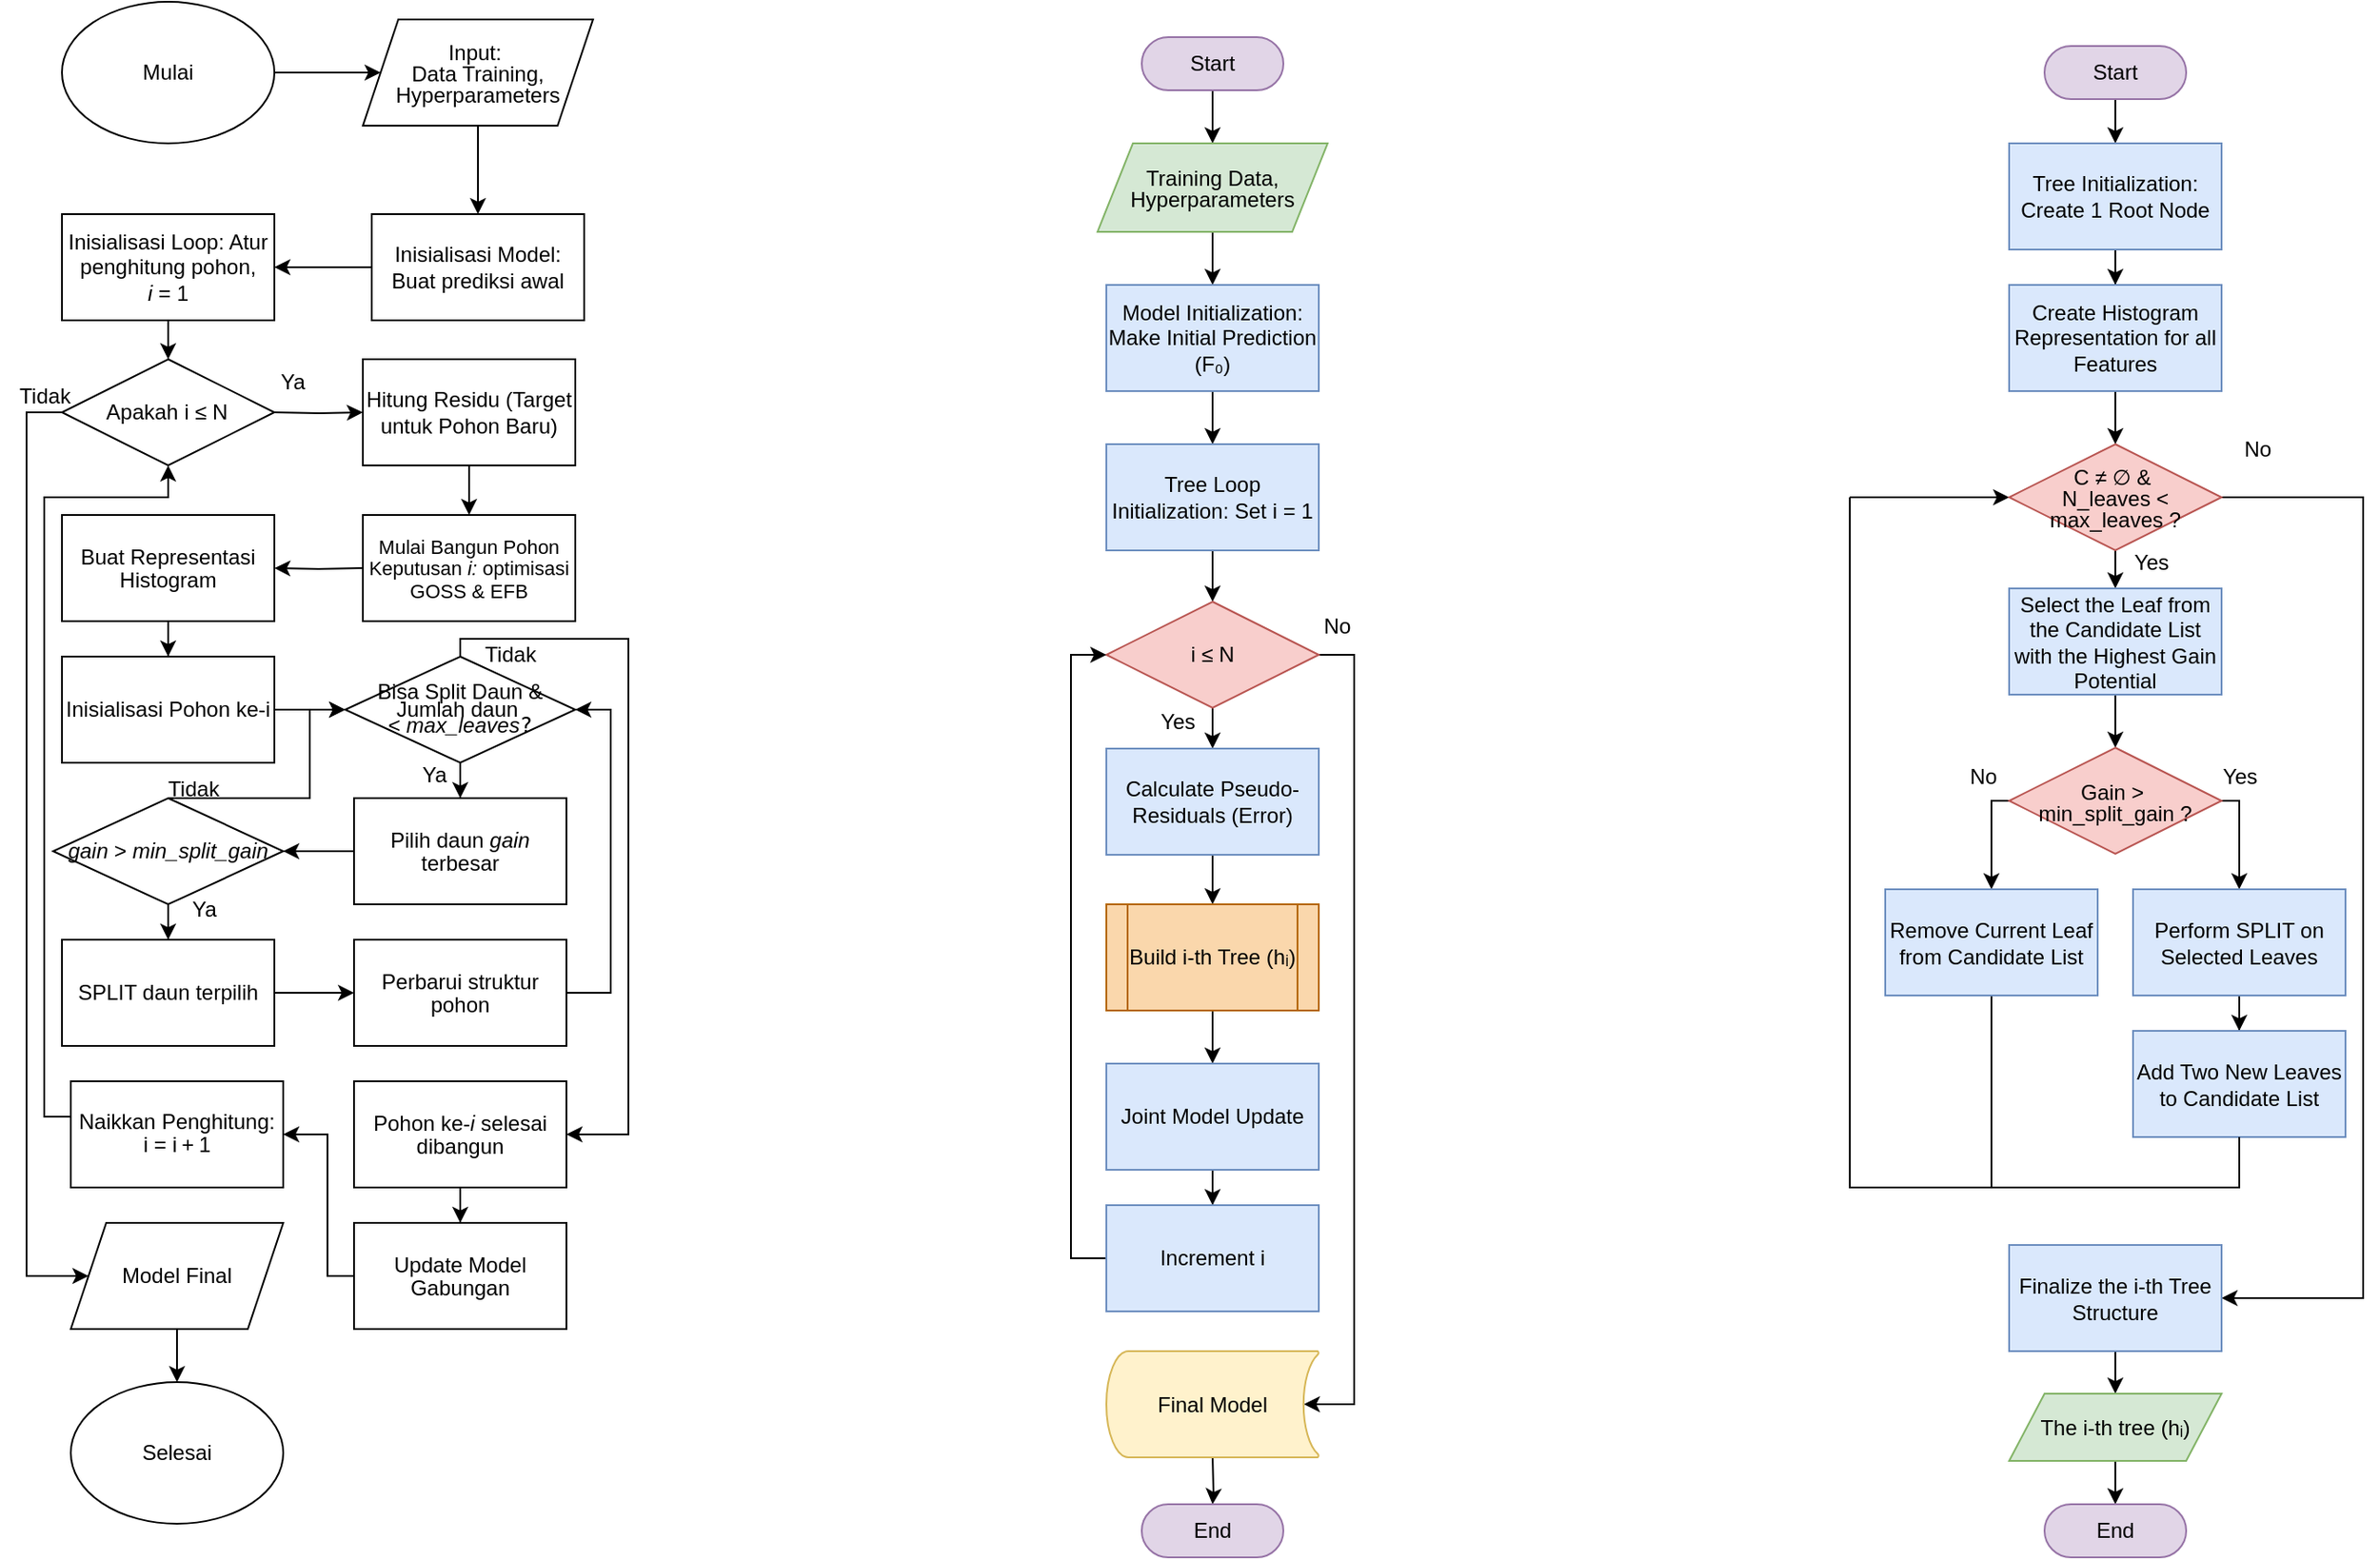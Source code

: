 <mxfile version="28.0.6">
  <diagram name="Page-1" id="VA4MJNgwqOIxdSmJhErK">
    <mxGraphModel dx="727" dy="441" grid="1" gridSize="10" guides="1" tooltips="1" connect="1" arrows="1" fold="1" page="1" pageScale="1" pageWidth="827" pageHeight="1169" math="0" shadow="0">
      <root>
        <mxCell id="0" />
        <mxCell id="1" parent="0" />
        <mxCell id="NbCu8QdAzqQWzqPstgnW-3" value="" style="edgeStyle=orthogonalEdgeStyle;rounded=0;orthogonalLoop=1;jettySize=auto;html=1;fontFamily=Helvetica;fontSize=12;fontColor=default;" parent="1" source="NbCu8QdAzqQWzqPstgnW-1" target="NbCu8QdAzqQWzqPstgnW-2" edge="1">
          <mxGeometry relative="1" as="geometry" />
        </mxCell>
        <mxCell id="NbCu8QdAzqQWzqPstgnW-1" value="Mulai" style="ellipse;whiteSpace=wrap;html=1;fillColor=none;" parent="1" vertex="1">
          <mxGeometry x="340" y="100" width="120" height="80" as="geometry" />
        </mxCell>
        <mxCell id="NbCu8QdAzqQWzqPstgnW-5" value="" style="edgeStyle=orthogonalEdgeStyle;rounded=0;orthogonalLoop=1;jettySize=auto;html=1;fontFamily=Helvetica;fontSize=12;fontColor=default;" parent="1" source="NbCu8QdAzqQWzqPstgnW-2" target="NbCu8QdAzqQWzqPstgnW-4" edge="1">
          <mxGeometry relative="1" as="geometry" />
        </mxCell>
        <mxCell id="NbCu8QdAzqQWzqPstgnW-2" value="&lt;div style=&quot;line-height: 100%;&quot;&gt;Input:&amp;nbsp;&lt;/div&gt;&lt;div style=&quot;line-height: 100%;&quot;&gt;Data Training, Hyperparameters&lt;/div&gt;" style="shape=parallelogram;perimeter=parallelogramPerimeter;whiteSpace=wrap;html=1;fixedSize=1;strokeColor=default;align=center;verticalAlign=middle;fontFamily=Helvetica;fontSize=12;fontColor=default;fillColor=none;" parent="1" vertex="1">
          <mxGeometry x="510.01" y="110" width="129.99" height="60" as="geometry" />
        </mxCell>
        <mxCell id="NbCu8QdAzqQWzqPstgnW-7" value="" style="edgeStyle=orthogonalEdgeStyle;rounded=0;orthogonalLoop=1;jettySize=auto;html=1;fontFamily=Helvetica;fontSize=12;fontColor=default;" parent="1" source="NbCu8QdAzqQWzqPstgnW-4" target="NbCu8QdAzqQWzqPstgnW-6" edge="1">
          <mxGeometry relative="1" as="geometry" />
        </mxCell>
        <mxCell id="NbCu8QdAzqQWzqPstgnW-4" value="Inisialisasi Model: Buat prediksi awal" style="rounded=0;whiteSpace=wrap;html=1;strokeColor=default;align=center;verticalAlign=middle;fontFamily=Helvetica;fontSize=12;fontColor=default;fillColor=none;" parent="1" vertex="1">
          <mxGeometry x="515" y="220" width="120" height="60" as="geometry" />
        </mxCell>
        <mxCell id="gYYAoUsyfD0-Huga9Zhp-12" value="" style="edgeStyle=orthogonalEdgeStyle;rounded=0;orthogonalLoop=1;jettySize=auto;html=1;" parent="1" source="NbCu8QdAzqQWzqPstgnW-6" target="gYYAoUsyfD0-Huga9Zhp-3" edge="1">
          <mxGeometry relative="1" as="geometry" />
        </mxCell>
        <mxCell id="NbCu8QdAzqQWzqPstgnW-6" value="Inisialisasi Loop: Atur penghitung pohon, &lt;span class=&quot;katex&quot;&gt;&lt;span aria-hidden=&quot;true&quot; class=&quot;katex-html&quot;&gt;&lt;span class=&quot;base&quot;&gt;&lt;span style=&quot;height: 0.659em;&quot; class=&quot;strut&quot;&gt;&lt;/span&gt;&lt;span class=&quot;mord mathnormal&quot;&gt;&lt;i&gt;i&lt;/i&gt;&lt;/span&gt;&lt;span style=&quot;margin-right: 0.278em;&quot; class=&quot;mspace&quot;&gt;&lt;/span&gt;&lt;span class=&quot;mrel&quot;&gt;=&lt;/span&gt;&lt;span style=&quot;margin-right: 0.278em;&quot; class=&quot;mspace&quot;&gt;&lt;/span&gt;&lt;/span&gt;&lt;span class=&quot;base&quot;&gt;&lt;span style=&quot;height: 0.644em;&quot; class=&quot;strut&quot;&gt;&lt;/span&gt;&lt;span class=&quot;mord&quot;&gt;1&lt;/span&gt;&lt;/span&gt;&lt;/span&gt;&lt;/span&gt;" style="rounded=0;whiteSpace=wrap;html=1;strokeColor=default;align=center;verticalAlign=middle;fontFamily=Helvetica;fontSize=12;fontColor=default;fillColor=none;" parent="1" vertex="1">
          <mxGeometry x="340" y="220" width="120" height="60" as="geometry" />
        </mxCell>
        <mxCell id="NbCu8QdAzqQWzqPstgnW-11" value="" style="edgeStyle=orthogonalEdgeStyle;rounded=0;orthogonalLoop=1;jettySize=auto;html=1;fontFamily=Helvetica;fontSize=12;fontColor=default;" parent="1" target="NbCu8QdAzqQWzqPstgnW-10" edge="1">
          <mxGeometry relative="1" as="geometry">
            <mxPoint x="460" y="332" as="sourcePoint" />
          </mxGeometry>
        </mxCell>
        <mxCell id="gYYAoUsyfD0-Huga9Zhp-15" value="" style="edgeStyle=orthogonalEdgeStyle;rounded=0;orthogonalLoop=1;jettySize=auto;html=1;" parent="1" source="NbCu8QdAzqQWzqPstgnW-10" target="gYYAoUsyfD0-Huga9Zhp-11" edge="1">
          <mxGeometry relative="1" as="geometry" />
        </mxCell>
        <mxCell id="NbCu8QdAzqQWzqPstgnW-10" value="Hitung Residu (Target untuk Pohon Baru)" style="rounded=0;whiteSpace=wrap;html=1;strokeColor=default;align=center;verticalAlign=middle;fontFamily=Helvetica;fontSize=12;fontColor=default;fillColor=none;" parent="1" vertex="1">
          <mxGeometry x="510" y="302" width="120" height="60" as="geometry" />
        </mxCell>
        <mxCell id="gYYAoUsyfD0-Huga9Zhp-17" value="" style="edgeStyle=orthogonalEdgeStyle;rounded=0;orthogonalLoop=1;jettySize=auto;html=1;" parent="1" source="NbCu8QdAzqQWzqPstgnW-14" target="gYYAoUsyfD0-Huga9Zhp-16" edge="1">
          <mxGeometry relative="1" as="geometry" />
        </mxCell>
        <mxCell id="NbCu8QdAzqQWzqPstgnW-14" value="&lt;div style=&quot;line-height: 105%;&quot;&gt;Buat Representasi Histogram&lt;/div&gt;" style="rounded=0;whiteSpace=wrap;html=1;strokeColor=default;align=center;verticalAlign=middle;fontFamily=Helvetica;fontSize=12;fontColor=default;fillColor=none;" parent="1" vertex="1">
          <mxGeometry x="340" y="390" width="119.99" height="60" as="geometry" />
        </mxCell>
        <mxCell id="gYYAoUsyfD0-Huga9Zhp-41" style="edgeStyle=orthogonalEdgeStyle;rounded=0;orthogonalLoop=1;jettySize=auto;html=1;entryX=0;entryY=0.5;entryDx=0;entryDy=0;" parent="1" source="gYYAoUsyfD0-Huga9Zhp-3" target="gYYAoUsyfD0-Huga9Zhp-38" edge="1">
          <mxGeometry relative="1" as="geometry">
            <Array as="points">
              <mxPoint x="320" y="332" />
              <mxPoint x="320" y="820" />
            </Array>
          </mxGeometry>
        </mxCell>
        <mxCell id="gYYAoUsyfD0-Huga9Zhp-3" value="Apakah &lt;span class=&quot;katex&quot;&gt;&lt;span aria-hidden=&quot;true&quot; class=&quot;katex-html&quot;&gt;&lt;span class=&quot;base&quot;&gt;&lt;span style=&quot;height: 0.795em; vertical-align: -0.136em;&quot; class=&quot;strut&quot;&gt;&lt;/span&gt;&lt;span class=&quot;mord mathnormal&quot;&gt;i&lt;/span&gt;&lt;span style=&quot;margin-right: 0.278em;&quot; class=&quot;mspace&quot;&gt;&lt;/span&gt;&lt;span class=&quot;mrel&quot;&gt;≤&lt;/span&gt;&lt;span style=&quot;margin-right: 0.278em;&quot; class=&quot;mspace&quot;&gt;&lt;/span&gt;&lt;/span&gt;&lt;span class=&quot;base&quot;&gt;&lt;span style=&quot;height: 0.683em;&quot; class=&quot;strut&quot;&gt;&lt;/span&gt;&lt;span style=&quot;margin-right: 0.109em;&quot; class=&quot;mord mathnormal&quot;&gt;N&lt;/span&gt;&lt;/span&gt;&lt;/span&gt;&lt;/span&gt;" style="rhombus;whiteSpace=wrap;html=1;fillColor=none;" parent="1" vertex="1">
          <mxGeometry x="340" y="302" width="120" height="60" as="geometry" />
        </mxCell>
        <mxCell id="gYYAoUsyfD0-Huga9Zhp-5" value="Ya" style="text;html=1;align=center;verticalAlign=middle;resizable=0;points=[];autosize=1;strokeColor=none;fillColor=none;" parent="1" vertex="1">
          <mxGeometry x="450" y="300" width="40" height="30" as="geometry" />
        </mxCell>
        <mxCell id="gYYAoUsyfD0-Huga9Zhp-10" value="" style="edgeStyle=orthogonalEdgeStyle;rounded=0;orthogonalLoop=1;jettySize=auto;html=1;" parent="1" target="NbCu8QdAzqQWzqPstgnW-14" edge="1">
          <mxGeometry relative="1" as="geometry">
            <mxPoint x="510" y="420" as="sourcePoint" />
          </mxGeometry>
        </mxCell>
        <mxCell id="gYYAoUsyfD0-Huga9Zhp-11" value="&lt;div style=&quot;line-height: 105%;&quot;&gt;&lt;font style=&quot;font-size: 11px;&quot;&gt;Mulai Bangun Pohon Keputusan&amp;nbsp;&lt;i&gt;i:&amp;nbsp;&lt;/i&gt;&lt;span style=&quot;background-color: transparent; color: light-dark(rgb(0, 0, 0), rgb(255, 255, 255));&quot;&gt;optimisasi GOSS &amp;amp; EFB&lt;/span&gt;&lt;/font&gt;&lt;/div&gt;" style="rounded=0;whiteSpace=wrap;html=1;strokeColor=default;align=center;verticalAlign=middle;fontFamily=Helvetica;fontSize=12;fontColor=default;fillColor=none;" parent="1" vertex="1">
          <mxGeometry x="510" y="390" width="119.99" height="60" as="geometry" />
        </mxCell>
        <mxCell id="gYYAoUsyfD0-Huga9Zhp-20" value="" style="edgeStyle=orthogonalEdgeStyle;rounded=0;orthogonalLoop=1;jettySize=auto;html=1;" parent="1" source="gYYAoUsyfD0-Huga9Zhp-16" target="gYYAoUsyfD0-Huga9Zhp-18" edge="1">
          <mxGeometry relative="1" as="geometry" />
        </mxCell>
        <mxCell id="gYYAoUsyfD0-Huga9Zhp-16" value="&lt;div style=&quot;line-height: 105%;&quot;&gt;Inisialisasi Pohon ke-i&lt;/div&gt;" style="rounded=0;whiteSpace=wrap;html=1;strokeColor=default;align=center;verticalAlign=middle;fontFamily=Helvetica;fontSize=12;fontColor=default;fillColor=none;" parent="1" vertex="1">
          <mxGeometry x="340.01" y="470" width="119.99" height="60" as="geometry" />
        </mxCell>
        <mxCell id="gYYAoUsyfD0-Huga9Zhp-22" value="" style="edgeStyle=orthogonalEdgeStyle;rounded=0;orthogonalLoop=1;jettySize=auto;html=1;" parent="1" source="gYYAoUsyfD0-Huga9Zhp-18" target="gYYAoUsyfD0-Huga9Zhp-21" edge="1">
          <mxGeometry relative="1" as="geometry" />
        </mxCell>
        <mxCell id="gYYAoUsyfD0-Huga9Zhp-43" style="edgeStyle=orthogonalEdgeStyle;rounded=0;orthogonalLoop=1;jettySize=auto;html=1;exitX=0.5;exitY=0;exitDx=0;exitDy=0;entryX=1;entryY=0.5;entryDx=0;entryDy=0;" parent="1" source="gYYAoUsyfD0-Huga9Zhp-18" target="gYYAoUsyfD0-Huga9Zhp-31" edge="1">
          <mxGeometry relative="1" as="geometry">
            <Array as="points">
              <mxPoint x="565" y="460" />
              <mxPoint x="660" y="460" />
              <mxPoint x="660" y="740" />
            </Array>
          </mxGeometry>
        </mxCell>
        <mxCell id="gYYAoUsyfD0-Huga9Zhp-18" value="&lt;div style=&quot;line-height: 80%;&quot;&gt;&lt;div&gt;&lt;font style=&quot;line-height: 80%;&quot;&gt;Bisa Split Daun &amp;amp;&lt;/font&gt;&lt;/div&gt;&lt;div&gt;&lt;font style=&quot;line-height: 80%;&quot;&gt;Jumlah daun&amp;nbsp;&lt;/font&gt;&lt;/div&gt;&lt;div&gt;&lt;font style=&quot;line-height: 80%;&quot;&gt;&lt;span style=&quot;background-color: transparent; color: light-dark(rgb(0, 0, 0), rgb(255, 255, 255));&quot;&gt;&amp;lt; &lt;/span&gt;&lt;code style=&quot;background-color: transparent; color: light-dark(rgb(0, 0, 0), rgb(255, 255, 255));&quot;&gt;&lt;font style=&quot;&quot; face=&quot;Helvetica&quot;&gt;&lt;i&gt;max_leaves&lt;/i&gt;&lt;/font&gt;?&lt;/code&gt;&lt;/font&gt;&lt;/div&gt;&lt;/div&gt;" style="rhombus;whiteSpace=wrap;html=1;strokeColor=default;align=center;verticalAlign=middle;fontFamily=Helvetica;fontSize=12;fontColor=default;fillColor=none;" parent="1" vertex="1">
          <mxGeometry x="500" y="470" width="129.99" height="60" as="geometry" />
        </mxCell>
        <mxCell id="gYYAoUsyfD0-Huga9Zhp-24" value="" style="edgeStyle=orthogonalEdgeStyle;rounded=0;orthogonalLoop=1;jettySize=auto;html=1;" parent="1" source="gYYAoUsyfD0-Huga9Zhp-21" target="gYYAoUsyfD0-Huga9Zhp-23" edge="1">
          <mxGeometry relative="1" as="geometry" />
        </mxCell>
        <mxCell id="gYYAoUsyfD0-Huga9Zhp-21" value="&lt;div style=&quot;line-height: 105%;&quot;&gt;Pilih daun &lt;i&gt;gain &lt;/i&gt;terbesar&lt;/div&gt;" style="rounded=0;whiteSpace=wrap;html=1;strokeColor=default;align=center;verticalAlign=middle;fontFamily=Helvetica;fontSize=12;fontColor=default;fillColor=none;" parent="1" vertex="1">
          <mxGeometry x="505" y="550" width="119.99" height="60" as="geometry" />
        </mxCell>
        <mxCell id="gYYAoUsyfD0-Huga9Zhp-27" value="" style="edgeStyle=orthogonalEdgeStyle;rounded=0;orthogonalLoop=1;jettySize=auto;html=1;" parent="1" source="gYYAoUsyfD0-Huga9Zhp-23" target="gYYAoUsyfD0-Huga9Zhp-26" edge="1">
          <mxGeometry relative="1" as="geometry" />
        </mxCell>
        <mxCell id="gYYAoUsyfD0-Huga9Zhp-47" style="edgeStyle=orthogonalEdgeStyle;rounded=0;orthogonalLoop=1;jettySize=auto;html=1;entryX=0;entryY=0.5;entryDx=0;entryDy=0;" parent="1" source="gYYAoUsyfD0-Huga9Zhp-23" target="gYYAoUsyfD0-Huga9Zhp-18" edge="1">
          <mxGeometry relative="1" as="geometry">
            <Array as="points">
              <mxPoint x="480" y="550" />
              <mxPoint x="480" y="500" />
            </Array>
          </mxGeometry>
        </mxCell>
        <mxCell id="gYYAoUsyfD0-Huga9Zhp-23" value="&lt;div style=&quot;line-height: 80%;&quot;&gt;&lt;div&gt;&lt;font&gt;&lt;i style=&quot;&quot;&gt;gain &lt;/i&gt;&amp;gt; &lt;i style=&quot;&quot;&gt;min_split_gain&lt;/i&gt;&lt;/font&gt;&lt;/div&gt;&lt;/div&gt;" style="rhombus;whiteSpace=wrap;html=1;strokeColor=default;align=center;verticalAlign=middle;fontFamily=Helvetica;fontSize=12;fontColor=default;fillColor=none;" parent="1" vertex="1">
          <mxGeometry x="335" y="550" width="129.99" height="60" as="geometry" />
        </mxCell>
        <mxCell id="gYYAoUsyfD0-Huga9Zhp-25" value="Ya" style="text;html=1;align=center;verticalAlign=middle;resizable=0;points=[];autosize=1;strokeColor=none;fillColor=none;" parent="1" vertex="1">
          <mxGeometry x="530" y="522" width="40" height="30" as="geometry" />
        </mxCell>
        <mxCell id="gYYAoUsyfD0-Huga9Zhp-29" value="" style="edgeStyle=orthogonalEdgeStyle;rounded=0;orthogonalLoop=1;jettySize=auto;html=1;" parent="1" source="gYYAoUsyfD0-Huga9Zhp-26" target="gYYAoUsyfD0-Huga9Zhp-28" edge="1">
          <mxGeometry relative="1" as="geometry" />
        </mxCell>
        <mxCell id="gYYAoUsyfD0-Huga9Zhp-26" value="&lt;div style=&quot;line-height: 105%;&quot;&gt;SPLIT daun terpilih&lt;/div&gt;" style="rounded=0;whiteSpace=wrap;html=1;strokeColor=default;align=center;verticalAlign=middle;fontFamily=Helvetica;fontSize=12;fontColor=default;fillColor=none;" parent="1" vertex="1">
          <mxGeometry x="340" y="630" width="119.99" height="60" as="geometry" />
        </mxCell>
        <mxCell id="gYYAoUsyfD0-Huga9Zhp-30" style="edgeStyle=orthogonalEdgeStyle;rounded=0;orthogonalLoop=1;jettySize=auto;html=1;entryX=1;entryY=0.5;entryDx=0;entryDy=0;" parent="1" source="gYYAoUsyfD0-Huga9Zhp-28" target="gYYAoUsyfD0-Huga9Zhp-18" edge="1">
          <mxGeometry relative="1" as="geometry">
            <Array as="points">
              <mxPoint x="650" y="660" />
              <mxPoint x="650" y="500" />
            </Array>
          </mxGeometry>
        </mxCell>
        <mxCell id="gYYAoUsyfD0-Huga9Zhp-28" value="&lt;div style=&quot;line-height: 105%;&quot;&gt;Perbarui struktur pohon&lt;/div&gt;" style="rounded=0;whiteSpace=wrap;html=1;strokeColor=default;align=center;verticalAlign=middle;fontFamily=Helvetica;fontSize=12;fontColor=default;fillColor=none;" parent="1" vertex="1">
          <mxGeometry x="505" y="630" width="119.99" height="60" as="geometry" />
        </mxCell>
        <mxCell id="gYYAoUsyfD0-Huga9Zhp-45" value="" style="edgeStyle=orthogonalEdgeStyle;rounded=0;orthogonalLoop=1;jettySize=auto;html=1;" parent="1" source="gYYAoUsyfD0-Huga9Zhp-31" target="gYYAoUsyfD0-Huga9Zhp-33" edge="1">
          <mxGeometry relative="1" as="geometry" />
        </mxCell>
        <mxCell id="gYYAoUsyfD0-Huga9Zhp-31" value="&lt;div style=&quot;line-height: 105%;&quot;&gt;Pohon ke-&lt;i&gt;i&lt;/i&gt;&amp;nbsp;selesai dibangun&lt;/div&gt;" style="rounded=0;whiteSpace=wrap;html=1;strokeColor=default;align=center;verticalAlign=middle;fontFamily=Helvetica;fontSize=12;fontColor=default;fillColor=none;" parent="1" vertex="1">
          <mxGeometry x="504.99" y="710" width="119.99" height="60" as="geometry" />
        </mxCell>
        <mxCell id="gYYAoUsyfD0-Huga9Zhp-36" value="" style="edgeStyle=orthogonalEdgeStyle;rounded=0;orthogonalLoop=1;jettySize=auto;html=1;" parent="1" source="gYYAoUsyfD0-Huga9Zhp-33" target="gYYAoUsyfD0-Huga9Zhp-35" edge="1">
          <mxGeometry relative="1" as="geometry">
            <Array as="points">
              <mxPoint x="490" y="820" />
              <mxPoint x="490" y="740" />
            </Array>
          </mxGeometry>
        </mxCell>
        <mxCell id="gYYAoUsyfD0-Huga9Zhp-33" value="&lt;div style=&quot;line-height: 105%;&quot;&gt;Update Model Gabungan&lt;/div&gt;" style="rounded=0;whiteSpace=wrap;html=1;strokeColor=default;align=center;verticalAlign=middle;fontFamily=Helvetica;fontSize=12;fontColor=default;fillColor=none;" parent="1" vertex="1">
          <mxGeometry x="505" y="790" width="119.99" height="60" as="geometry" />
        </mxCell>
        <mxCell id="gYYAoUsyfD0-Huga9Zhp-37" style="edgeStyle=orthogonalEdgeStyle;rounded=0;orthogonalLoop=1;jettySize=auto;html=1;entryX=0.5;entryY=1;entryDx=0;entryDy=0;" parent="1" source="gYYAoUsyfD0-Huga9Zhp-35" target="gYYAoUsyfD0-Huga9Zhp-3" edge="1">
          <mxGeometry relative="1" as="geometry">
            <Array as="points">
              <mxPoint x="330" y="730" />
              <mxPoint x="330" y="380" />
              <mxPoint x="400" y="380" />
            </Array>
          </mxGeometry>
        </mxCell>
        <mxCell id="gYYAoUsyfD0-Huga9Zhp-35" value="&lt;div style=&quot;line-height: 105%;&quot;&gt;Naikkan Penghitung: &lt;span class=&quot;katex&quot;&gt;&lt;span aria-hidden=&quot;true&quot; class=&quot;katex-html&quot;&gt;&lt;span class=&quot;base&quot;&gt;&lt;span style=&quot;height: 0.659em;&quot; class=&quot;strut&quot;&gt;&lt;/span&gt;&lt;span class=&quot;mord mathnormal&quot;&gt;i&lt;/span&gt;&lt;span style=&quot;margin-right: 0.278em;&quot; class=&quot;mspace&quot;&gt;&lt;/span&gt;&lt;span class=&quot;mrel&quot;&gt;=&lt;/span&gt;&lt;span style=&quot;margin-right: 0.278em;&quot; class=&quot;mspace&quot;&gt;&lt;/span&gt;&lt;/span&gt;&lt;span class=&quot;base&quot;&gt;&lt;span style=&quot;height: 0.743em; vertical-align: -0.083em;&quot; class=&quot;strut&quot;&gt;&lt;/span&gt;&lt;span class=&quot;mord mathnormal&quot;&gt;i&lt;/span&gt;&lt;span style=&quot;margin-right: 0.222em;&quot; class=&quot;mspace&quot;&gt;&lt;/span&gt;&lt;span class=&quot;mbin&quot;&gt;+&lt;/span&gt;&lt;span style=&quot;margin-right: 0.222em;&quot; class=&quot;mspace&quot;&gt;&lt;/span&gt;&lt;/span&gt;&lt;span class=&quot;base&quot;&gt;&lt;span style=&quot;height: 0.644em;&quot; class=&quot;strut&quot;&gt;&lt;/span&gt;&lt;span class=&quot;mord&quot;&gt;1&lt;/span&gt;&lt;/span&gt;&lt;/span&gt;&lt;/span&gt;&lt;/div&gt;" style="rounded=0;whiteSpace=wrap;html=1;strokeColor=default;align=center;verticalAlign=middle;fontFamily=Helvetica;fontSize=12;fontColor=default;fillColor=none;" parent="1" vertex="1">
          <mxGeometry x="345" y="710" width="119.99" height="60" as="geometry" />
        </mxCell>
        <mxCell id="gYYAoUsyfD0-Huga9Zhp-40" value="" style="edgeStyle=orthogonalEdgeStyle;rounded=0;orthogonalLoop=1;jettySize=auto;html=1;" parent="1" source="gYYAoUsyfD0-Huga9Zhp-38" target="gYYAoUsyfD0-Huga9Zhp-39" edge="1">
          <mxGeometry relative="1" as="geometry" />
        </mxCell>
        <mxCell id="gYYAoUsyfD0-Huga9Zhp-38" value="Model Final" style="shape=parallelogram;perimeter=parallelogramPerimeter;whiteSpace=wrap;html=1;fixedSize=1;strokeColor=default;align=center;verticalAlign=middle;fontFamily=Helvetica;fontSize=12;fontColor=default;fillColor=none;" parent="1" vertex="1">
          <mxGeometry x="345" y="790" width="120" height="60" as="geometry" />
        </mxCell>
        <mxCell id="gYYAoUsyfD0-Huga9Zhp-39" value="Selesai" style="ellipse;whiteSpace=wrap;html=1;strokeColor=default;align=center;verticalAlign=middle;fontFamily=Helvetica;fontSize=12;fontColor=default;fillColor=none;" parent="1" vertex="1">
          <mxGeometry x="345" y="880" width="120" height="80" as="geometry" />
        </mxCell>
        <mxCell id="gYYAoUsyfD0-Huga9Zhp-42" value="Tidak" style="text;html=1;align=center;verticalAlign=middle;resizable=0;points=[];autosize=1;strokeColor=none;fillColor=none;" parent="1" vertex="1">
          <mxGeometry x="305" y="308" width="50" height="30" as="geometry" />
        </mxCell>
        <mxCell id="gYYAoUsyfD0-Huga9Zhp-44" value="Tidak" style="text;html=1;align=center;verticalAlign=middle;resizable=0;points=[];autosize=1;strokeColor=none;fillColor=none;" parent="1" vertex="1">
          <mxGeometry x="568" y="454" width="50" height="30" as="geometry" />
        </mxCell>
        <mxCell id="gYYAoUsyfD0-Huga9Zhp-46" value="Ya" style="text;html=1;align=center;verticalAlign=middle;resizable=0;points=[];autosize=1;strokeColor=none;fillColor=none;" parent="1" vertex="1">
          <mxGeometry x="400" y="598" width="40" height="30" as="geometry" />
        </mxCell>
        <mxCell id="gYYAoUsyfD0-Huga9Zhp-48" value="Tidak" style="text;html=1;align=center;verticalAlign=middle;resizable=0;points=[];autosize=1;strokeColor=none;fillColor=none;" parent="1" vertex="1">
          <mxGeometry x="389" y="530" width="50" height="30" as="geometry" />
        </mxCell>
        <mxCell id="oSfVM4QsdFWnILElSGcO-3" value="" style="edgeStyle=orthogonalEdgeStyle;rounded=0;orthogonalLoop=1;jettySize=auto;html=1;" parent="1" source="oSfVM4QsdFWnILElSGcO-1" target="oSfVM4QsdFWnILElSGcO-2" edge="1">
          <mxGeometry relative="1" as="geometry" />
        </mxCell>
        <mxCell id="oSfVM4QsdFWnILElSGcO-1" value="Start" style="html=1;dashed=0;whiteSpace=wrap;shape=mxgraph.dfd.start;fillColor=#e1d5e7;strokeColor=#9673a6;" parent="1" vertex="1">
          <mxGeometry x="950" y="120" width="80" height="30" as="geometry" />
        </mxCell>
        <mxCell id="oSfVM4QsdFWnILElSGcO-5" value="" style="edgeStyle=orthogonalEdgeStyle;rounded=0;orthogonalLoop=1;jettySize=auto;html=1;" parent="1" source="oSfVM4QsdFWnILElSGcO-2" target="oSfVM4QsdFWnILElSGcO-4" edge="1">
          <mxGeometry relative="1" as="geometry" />
        </mxCell>
        <mxCell id="oSfVM4QsdFWnILElSGcO-2" value="&lt;div style=&quot;line-height: 100%;&quot;&gt;Training Data, Hyperparameters&lt;/div&gt;" style="shape=parallelogram;perimeter=parallelogramPerimeter;whiteSpace=wrap;html=1;fixedSize=1;strokeColor=#82b366;align=center;verticalAlign=middle;fontFamily=Helvetica;fontSize=12;fillColor=#d5e8d4;" parent="1" vertex="1">
          <mxGeometry x="925" y="180" width="129.99" height="50" as="geometry" />
        </mxCell>
        <mxCell id="oSfVM4QsdFWnILElSGcO-7" value="" style="edgeStyle=orthogonalEdgeStyle;rounded=0;orthogonalLoop=1;jettySize=auto;html=1;" parent="1" source="oSfVM4QsdFWnILElSGcO-4" target="oSfVM4QsdFWnILElSGcO-6" edge="1">
          <mxGeometry relative="1" as="geometry" />
        </mxCell>
        <mxCell id="oSfVM4QsdFWnILElSGcO-4" value="Model Initialization: Make Initial Prediction (F₀)" style="rounded=0;whiteSpace=wrap;html=1;strokeColor=#6c8ebf;align=center;verticalAlign=middle;fontFamily=Helvetica;fontSize=12;fillColor=#dae8fc;" parent="1" vertex="1">
          <mxGeometry x="929.99" y="260" width="120" height="60" as="geometry" />
        </mxCell>
        <mxCell id="oSfVM4QsdFWnILElSGcO-9" value="" style="edgeStyle=orthogonalEdgeStyle;rounded=0;orthogonalLoop=1;jettySize=auto;html=1;" parent="1" source="oSfVM4QsdFWnILElSGcO-6" target="oSfVM4QsdFWnILElSGcO-8" edge="1">
          <mxGeometry relative="1" as="geometry" />
        </mxCell>
        <mxCell id="oSfVM4QsdFWnILElSGcO-6" value="Tree Loop Initialization: Set i = 1" style="rounded=0;whiteSpace=wrap;html=1;strokeColor=#6c8ebf;align=center;verticalAlign=middle;fontFamily=Helvetica;fontSize=12;fillColor=#dae8fc;" parent="1" vertex="1">
          <mxGeometry x="929.99" y="350" width="120" height="60" as="geometry" />
        </mxCell>
        <mxCell id="PCDbeRIM0Z82yrgiXuzy-1" style="edgeStyle=orthogonalEdgeStyle;rounded=0;orthogonalLoop=1;jettySize=auto;html=1;" parent="1" source="oSfVM4QsdFWnILElSGcO-8" target="oSfVM4QsdFWnILElSGcO-10" edge="1">
          <mxGeometry relative="1" as="geometry" />
        </mxCell>
        <mxCell id="PCDbeRIM0Z82yrgiXuzy-2" style="edgeStyle=orthogonalEdgeStyle;rounded=0;orthogonalLoop=1;jettySize=auto;html=1;entryX=0.93;entryY=0.5;entryDx=0;entryDy=0;entryPerimeter=0;" parent="1" source="oSfVM4QsdFWnILElSGcO-8" target="GTIVV7vS__eAL-RLlWR7-1" edge="1">
          <mxGeometry relative="1" as="geometry">
            <Array as="points">
              <mxPoint x="1070" y="469" />
              <mxPoint x="1070" y="893" />
            </Array>
            <mxPoint x="1120" y="893" as="targetPoint" />
          </mxGeometry>
        </mxCell>
        <mxCell id="oSfVM4QsdFWnILElSGcO-8" value="i ≤ N" style="rhombus;whiteSpace=wrap;html=1;fillColor=#f8cecc;strokeColor=#b85450;" parent="1" vertex="1">
          <mxGeometry x="930" y="439" width="120" height="60" as="geometry" />
        </mxCell>
        <mxCell id="oSfVM4QsdFWnILElSGcO-13" value="" style="edgeStyle=orthogonalEdgeStyle;rounded=0;orthogonalLoop=1;jettySize=auto;html=1;" parent="1" source="oSfVM4QsdFWnILElSGcO-10" target="oSfVM4QsdFWnILElSGcO-12" edge="1">
          <mxGeometry relative="1" as="geometry" />
        </mxCell>
        <mxCell id="oSfVM4QsdFWnILElSGcO-10" value="Calculate Pseudo-Residuals (Error)" style="rounded=0;whiteSpace=wrap;html=1;strokeColor=#6c8ebf;align=center;verticalAlign=middle;fontFamily=Helvetica;fontSize=12;fillColor=#dae8fc;" parent="1" vertex="1">
          <mxGeometry x="929.99" y="522" width="120" height="60" as="geometry" />
        </mxCell>
        <mxCell id="oSfVM4QsdFWnILElSGcO-16" value="" style="edgeStyle=orthogonalEdgeStyle;rounded=0;orthogonalLoop=1;jettySize=auto;html=1;" parent="1" source="oSfVM4QsdFWnILElSGcO-12" target="oSfVM4QsdFWnILElSGcO-15" edge="1">
          <mxGeometry relative="1" as="geometry" />
        </mxCell>
        <mxCell id="oSfVM4QsdFWnILElSGcO-12" value="Build i-th Tree (hᵢ)" style="shape=process;whiteSpace=wrap;html=1;backgroundOutline=1;fillColor=#fad7ac;strokeColor=#b46504;" parent="1" vertex="1">
          <mxGeometry x="929.99" y="610" width="120" height="60" as="geometry" />
        </mxCell>
        <mxCell id="oSfVM4QsdFWnILElSGcO-23" value="" style="edgeStyle=orthogonalEdgeStyle;rounded=0;orthogonalLoop=1;jettySize=auto;html=1;" parent="1" source="oSfVM4QsdFWnILElSGcO-15" target="oSfVM4QsdFWnILElSGcO-17" edge="1">
          <mxGeometry relative="1" as="geometry" />
        </mxCell>
        <mxCell id="oSfVM4QsdFWnILElSGcO-15" value="Joint Model Update" style="rounded=0;whiteSpace=wrap;html=1;strokeColor=#6c8ebf;align=center;verticalAlign=middle;fontFamily=Helvetica;fontSize=12;fillColor=#dae8fc;" parent="1" vertex="1">
          <mxGeometry x="929.99" y="700" width="120" height="60" as="geometry" />
        </mxCell>
        <mxCell id="PCDbeRIM0Z82yrgiXuzy-3" style="edgeStyle=orthogonalEdgeStyle;rounded=0;orthogonalLoop=1;jettySize=auto;html=1;entryX=0;entryY=0.5;entryDx=0;entryDy=0;" parent="1" source="oSfVM4QsdFWnILElSGcO-17" target="oSfVM4QsdFWnILElSGcO-8" edge="1">
          <mxGeometry relative="1" as="geometry">
            <Array as="points">
              <mxPoint x="910" y="810" />
              <mxPoint x="910" y="469" />
            </Array>
          </mxGeometry>
        </mxCell>
        <mxCell id="oSfVM4QsdFWnILElSGcO-17" value="&lt;div&gt;Increment i&lt;/div&gt;" style="rounded=0;whiteSpace=wrap;html=1;strokeColor=#6c8ebf;align=center;verticalAlign=middle;fontFamily=Helvetica;fontSize=12;fillColor=#dae8fc;" parent="1" vertex="1">
          <mxGeometry x="929.99" y="780" width="120" height="60" as="geometry" />
        </mxCell>
        <mxCell id="oSfVM4QsdFWnILElSGcO-22" value="" style="edgeStyle=orthogonalEdgeStyle;rounded=0;orthogonalLoop=1;jettySize=auto;html=1;" parent="1" target="oSfVM4QsdFWnILElSGcO-21" edge="1">
          <mxGeometry relative="1" as="geometry">
            <mxPoint x="990" y="921" as="sourcePoint" />
          </mxGeometry>
        </mxCell>
        <mxCell id="oSfVM4QsdFWnILElSGcO-21" value="End" style="html=1;dashed=0;whiteSpace=wrap;shape=mxgraph.dfd.start;fillColor=#e1d5e7;strokeColor=#9673a6;" parent="1" vertex="1">
          <mxGeometry x="949.99" y="949" width="80" height="30" as="geometry" />
        </mxCell>
        <mxCell id="oSfVM4QsdFWnILElSGcO-24" value="Yes" style="text;html=1;align=center;verticalAlign=middle;resizable=0;points=[];autosize=1;strokeColor=none;fillColor=none;" parent="1" vertex="1">
          <mxGeometry x="949.99" y="492" width="40" height="30" as="geometry" />
        </mxCell>
        <mxCell id="oSfVM4QsdFWnILElSGcO-25" value="No" style="text;html=1;align=center;verticalAlign=middle;resizable=0;points=[];autosize=1;strokeColor=none;fillColor=none;" parent="1" vertex="1">
          <mxGeometry x="1040" y="438" width="40" height="30" as="geometry" />
        </mxCell>
        <mxCell id="oSfVM4QsdFWnILElSGcO-28" value="" style="edgeStyle=orthogonalEdgeStyle;rounded=0;orthogonalLoop=1;jettySize=auto;html=1;" parent="1" source="oSfVM4QsdFWnILElSGcO-26" target="oSfVM4QsdFWnILElSGcO-27" edge="1">
          <mxGeometry relative="1" as="geometry" />
        </mxCell>
        <mxCell id="oSfVM4QsdFWnILElSGcO-26" value="Start" style="html=1;dashed=0;whiteSpace=wrap;shape=mxgraph.dfd.start;fillColor=#e1d5e7;strokeColor=#9673a6;" parent="1" vertex="1">
          <mxGeometry x="1460" y="125" width="80" height="30" as="geometry" />
        </mxCell>
        <mxCell id="oSfVM4QsdFWnILElSGcO-30" value="" style="edgeStyle=orthogonalEdgeStyle;rounded=0;orthogonalLoop=1;jettySize=auto;html=1;" parent="1" source="oSfVM4QsdFWnILElSGcO-27" target="oSfVM4QsdFWnILElSGcO-29" edge="1">
          <mxGeometry relative="1" as="geometry" />
        </mxCell>
        <mxCell id="oSfVM4QsdFWnILElSGcO-27" value="Tree Initialization: Create 1 Root Node" style="rounded=0;whiteSpace=wrap;html=1;strokeColor=#6c8ebf;align=center;verticalAlign=middle;fontFamily=Helvetica;fontSize=12;fillColor=#dae8fc;" parent="1" vertex="1">
          <mxGeometry x="1440" y="180" width="120" height="60" as="geometry" />
        </mxCell>
        <mxCell id="oSfVM4QsdFWnILElSGcO-32" value="" style="edgeStyle=orthogonalEdgeStyle;rounded=0;orthogonalLoop=1;jettySize=auto;html=1;" parent="1" source="oSfVM4QsdFWnILElSGcO-29" target="oSfVM4QsdFWnILElSGcO-31" edge="1">
          <mxGeometry relative="1" as="geometry" />
        </mxCell>
        <mxCell id="oSfVM4QsdFWnILElSGcO-29" value="Create Histogram Representation for all Features" style="rounded=0;whiteSpace=wrap;html=1;strokeColor=#6c8ebf;align=center;verticalAlign=middle;fontFamily=Helvetica;fontSize=12;fillColor=#dae8fc;" parent="1" vertex="1">
          <mxGeometry x="1440" y="260" width="120" height="60" as="geometry" />
        </mxCell>
        <mxCell id="PCDbeRIM0Z82yrgiXuzy-5" style="edgeStyle=orthogonalEdgeStyle;rounded=0;orthogonalLoop=1;jettySize=auto;html=1;entryX=0.5;entryY=0;entryDx=0;entryDy=0;" parent="1" source="oSfVM4QsdFWnILElSGcO-31" target="oSfVM4QsdFWnILElSGcO-34" edge="1">
          <mxGeometry relative="1" as="geometry" />
        </mxCell>
        <mxCell id="PCDbeRIM0Z82yrgiXuzy-6" style="edgeStyle=orthogonalEdgeStyle;rounded=0;orthogonalLoop=1;jettySize=auto;html=1;entryX=1;entryY=0.5;entryDx=0;entryDy=0;" parent="1" source="oSfVM4QsdFWnILElSGcO-31" target="oSfVM4QsdFWnILElSGcO-49" edge="1">
          <mxGeometry relative="1" as="geometry">
            <Array as="points">
              <mxPoint x="1640" y="380" />
              <mxPoint x="1640" y="833" />
            </Array>
          </mxGeometry>
        </mxCell>
        <mxCell id="PCDbeRIM0Z82yrgiXuzy-11" style="edgeStyle=orthogonalEdgeStyle;rounded=0;orthogonalLoop=1;jettySize=auto;html=1;endArrow=none;startFill=1;startArrow=classic;" parent="1" source="oSfVM4QsdFWnILElSGcO-31" edge="1">
          <mxGeometry relative="1" as="geometry">
            <mxPoint x="1350" y="380" as="targetPoint" />
          </mxGeometry>
        </mxCell>
        <mxCell id="oSfVM4QsdFWnILElSGcO-31" value="&lt;div style=&quot;line-height: 100%;&quot;&gt;C ≠ ∅ &amp;amp;&amp;nbsp;&lt;/div&gt;&lt;div style=&quot;line-height: 100%;&quot;&gt;N_leaves &amp;lt; max_leaves ?&lt;/div&gt;" style="rhombus;whiteSpace=wrap;html=1;fillColor=#f8cecc;strokeColor=#b85450;" parent="1" vertex="1">
          <mxGeometry x="1440" y="350" width="120" height="60" as="geometry" />
        </mxCell>
        <mxCell id="oSfVM4QsdFWnILElSGcO-42" style="edgeStyle=orthogonalEdgeStyle;rounded=0;orthogonalLoop=1;jettySize=auto;html=1;entryX=0.5;entryY=0;entryDx=0;entryDy=0;" parent="1" source="oSfVM4QsdFWnILElSGcO-34" target="oSfVM4QsdFWnILElSGcO-35" edge="1">
          <mxGeometry relative="1" as="geometry" />
        </mxCell>
        <mxCell id="oSfVM4QsdFWnILElSGcO-34" value="Select the Leaf from the Candidate List with the Highest Gain Potential" style="rounded=0;whiteSpace=wrap;html=1;strokeColor=#6c8ebf;align=center;verticalAlign=middle;fontFamily=Helvetica;fontSize=12;fillColor=#dae8fc;" parent="1" vertex="1">
          <mxGeometry x="1440" y="431.5" width="120" height="60" as="geometry" />
        </mxCell>
        <mxCell id="oSfVM4QsdFWnILElSGcO-43" style="edgeStyle=orthogonalEdgeStyle;rounded=0;orthogonalLoop=1;jettySize=auto;html=1;entryX=0.5;entryY=0;entryDx=0;entryDy=0;" parent="1" source="oSfVM4QsdFWnILElSGcO-35" target="oSfVM4QsdFWnILElSGcO-38" edge="1">
          <mxGeometry relative="1" as="geometry">
            <Array as="points">
              <mxPoint x="1430" y="551.5" />
            </Array>
          </mxGeometry>
        </mxCell>
        <mxCell id="oSfVM4QsdFWnILElSGcO-44" style="edgeStyle=orthogonalEdgeStyle;rounded=0;orthogonalLoop=1;jettySize=auto;html=1;entryX=0.5;entryY=0;entryDx=0;entryDy=0;" parent="1" source="oSfVM4QsdFWnILElSGcO-35" target="oSfVM4QsdFWnILElSGcO-36" edge="1">
          <mxGeometry relative="1" as="geometry">
            <Array as="points">
              <mxPoint x="1570" y="551.5" />
            </Array>
          </mxGeometry>
        </mxCell>
        <mxCell id="oSfVM4QsdFWnILElSGcO-35" value="&lt;div style=&quot;line-height: 100%;&quot;&gt;Gain &amp;gt;&amp;nbsp;&lt;/div&gt;&lt;div style=&quot;line-height: 100%;&quot;&gt;min_split_gain ?&lt;/div&gt;" style="rhombus;whiteSpace=wrap;html=1;fillColor=#f8cecc;strokeColor=#b85450;" parent="1" vertex="1">
          <mxGeometry x="1440" y="521.5" width="120" height="60" as="geometry" />
        </mxCell>
        <mxCell id="oSfVM4QsdFWnILElSGcO-45" value="" style="edgeStyle=orthogonalEdgeStyle;rounded=0;orthogonalLoop=1;jettySize=auto;html=1;" parent="1" source="oSfVM4QsdFWnILElSGcO-36" target="oSfVM4QsdFWnILElSGcO-37" edge="1">
          <mxGeometry relative="1" as="geometry" />
        </mxCell>
        <mxCell id="oSfVM4QsdFWnILElSGcO-36" value="Perform SPLIT on Selected Leaves" style="rounded=0;whiteSpace=wrap;html=1;strokeColor=#6c8ebf;align=center;verticalAlign=middle;fontFamily=Helvetica;fontSize=12;fillColor=#dae8fc;" parent="1" vertex="1">
          <mxGeometry x="1510" y="601.5" width="120" height="60" as="geometry" />
        </mxCell>
        <mxCell id="oSfVM4QsdFWnILElSGcO-37" value="Add Two New Leaves to Candidate List" style="rounded=0;whiteSpace=wrap;html=1;strokeColor=#6c8ebf;align=center;verticalAlign=middle;fontFamily=Helvetica;fontSize=12;fillColor=#dae8fc;" parent="1" vertex="1">
          <mxGeometry x="1510" y="681.5" width="120" height="60" as="geometry" />
        </mxCell>
        <mxCell id="PCDbeRIM0Z82yrgiXuzy-7" style="edgeStyle=orthogonalEdgeStyle;rounded=0;orthogonalLoop=1;jettySize=auto;html=1;entryX=0.5;entryY=1;entryDx=0;entryDy=0;endArrow=none;startFill=0;" parent="1" source="oSfVM4QsdFWnILElSGcO-38" target="oSfVM4QsdFWnILElSGcO-37" edge="1">
          <mxGeometry relative="1" as="geometry">
            <Array as="points">
              <mxPoint x="1430" y="770" />
              <mxPoint x="1570" y="770" />
            </Array>
          </mxGeometry>
        </mxCell>
        <mxCell id="oSfVM4QsdFWnILElSGcO-38" value="Remove Current Leaf from Candidate List" style="rounded=0;whiteSpace=wrap;html=1;strokeColor=#6c8ebf;align=center;verticalAlign=middle;fontFamily=Helvetica;fontSize=12;fillColor=#dae8fc;" parent="1" vertex="1">
          <mxGeometry x="1370" y="601.5" width="120" height="60" as="geometry" />
        </mxCell>
        <mxCell id="oSfVM4QsdFWnILElSGcO-52" value="" style="edgeStyle=orthogonalEdgeStyle;rounded=0;orthogonalLoop=1;jettySize=auto;html=1;" parent="1" source="oSfVM4QsdFWnILElSGcO-49" target="oSfVM4QsdFWnILElSGcO-51" edge="1">
          <mxGeometry relative="1" as="geometry" />
        </mxCell>
        <mxCell id="oSfVM4QsdFWnILElSGcO-49" value="Finalize the i-th Tree Structure" style="rounded=0;whiteSpace=wrap;html=1;strokeColor=#6c8ebf;align=center;verticalAlign=middle;fontFamily=Helvetica;fontSize=12;fillColor=#dae8fc;" parent="1" vertex="1">
          <mxGeometry x="1440" y="802.5" width="120" height="60" as="geometry" />
        </mxCell>
        <mxCell id="oSfVM4QsdFWnILElSGcO-54" value="" style="edgeStyle=orthogonalEdgeStyle;rounded=0;orthogonalLoop=1;jettySize=auto;html=1;" parent="1" source="oSfVM4QsdFWnILElSGcO-51" target="oSfVM4QsdFWnILElSGcO-53" edge="1">
          <mxGeometry relative="1" as="geometry" />
        </mxCell>
        <mxCell id="oSfVM4QsdFWnILElSGcO-51" value="The i-th tree (hᵢ)" style="shape=parallelogram;perimeter=parallelogramPerimeter;whiteSpace=wrap;html=1;fixedSize=1;strokeColor=#82b366;align=center;verticalAlign=middle;fontFamily=Helvetica;fontSize=12;fillColor=#d5e8d4;" parent="1" vertex="1">
          <mxGeometry x="1440" y="886.5" width="120" height="38" as="geometry" />
        </mxCell>
        <mxCell id="oSfVM4QsdFWnILElSGcO-53" value="End" style="html=1;dashed=0;whiteSpace=wrap;shape=mxgraph.dfd.start;fillColor=#e1d5e7;strokeColor=#9673a6;" parent="1" vertex="1">
          <mxGeometry x="1460" y="949" width="80" height="30" as="geometry" />
        </mxCell>
        <mxCell id="oSfVM4QsdFWnILElSGcO-57" value="Yes" style="text;html=1;align=center;verticalAlign=middle;resizable=0;points=[];autosize=1;strokeColor=none;fillColor=none;" parent="1" vertex="1">
          <mxGeometry x="1500" y="401.5" width="40" height="30" as="geometry" />
        </mxCell>
        <mxCell id="oSfVM4QsdFWnILElSGcO-58" value="No" style="text;html=1;align=center;verticalAlign=middle;resizable=0;points=[];autosize=1;strokeColor=none;fillColor=none;" parent="1" vertex="1">
          <mxGeometry x="1560" y="338" width="40" height="30" as="geometry" />
        </mxCell>
        <mxCell id="oSfVM4QsdFWnILElSGcO-59" value="Yes" style="text;html=1;align=center;verticalAlign=middle;resizable=0;points=[];autosize=1;strokeColor=none;fillColor=none;" parent="1" vertex="1">
          <mxGeometry x="1550" y="522.5" width="40" height="30" as="geometry" />
        </mxCell>
        <mxCell id="oSfVM4QsdFWnILElSGcO-60" value="No" style="text;html=1;align=center;verticalAlign=middle;resizable=0;points=[];autosize=1;strokeColor=none;fillColor=none;" parent="1" vertex="1">
          <mxGeometry x="1405" y="522.5" width="40" height="30" as="geometry" />
        </mxCell>
        <mxCell id="PCDbeRIM0Z82yrgiXuzy-10" value="" style="endArrow=none;html=1;rounded=0;edgeStyle=elbowEdgeStyle;elbow=vertical;" parent="1" edge="1">
          <mxGeometry width="50" height="50" relative="1" as="geometry">
            <mxPoint x="1500" y="770" as="sourcePoint" />
            <mxPoint x="1350" y="380" as="targetPoint" />
            <Array as="points">
              <mxPoint x="1430" y="770" />
            </Array>
          </mxGeometry>
        </mxCell>
        <mxCell id="GTIVV7vS__eAL-RLlWR7-1" value="Final Model" style="strokeWidth=1;html=1;shape=mxgraph.flowchart.stored_data;whiteSpace=wrap;fillColor=#fff2cc;strokeColor=#d6b656;" vertex="1" parent="1">
          <mxGeometry x="930" y="862.5" width="120" height="60" as="geometry" />
        </mxCell>
      </root>
    </mxGraphModel>
  </diagram>
</mxfile>
